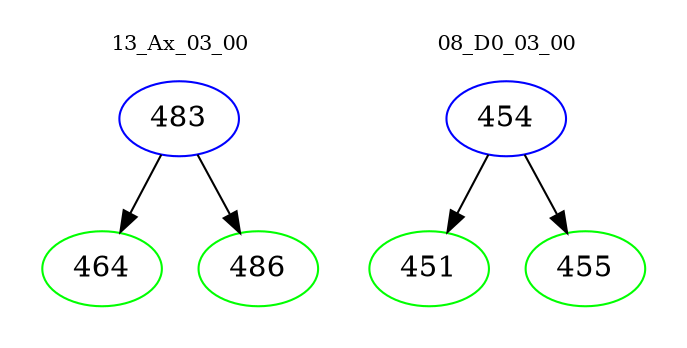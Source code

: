digraph{
subgraph cluster_0 {
color = white
label = "13_Ax_03_00";
fontsize=10;
T0_483 [label="483", color="blue"]
T0_483 -> T0_464 [color="black"]
T0_464 [label="464", color="green"]
T0_483 -> T0_486 [color="black"]
T0_486 [label="486", color="green"]
}
subgraph cluster_1 {
color = white
label = "08_D0_03_00";
fontsize=10;
T1_454 [label="454", color="blue"]
T1_454 -> T1_451 [color="black"]
T1_451 [label="451", color="green"]
T1_454 -> T1_455 [color="black"]
T1_455 [label="455", color="green"]
}
}
